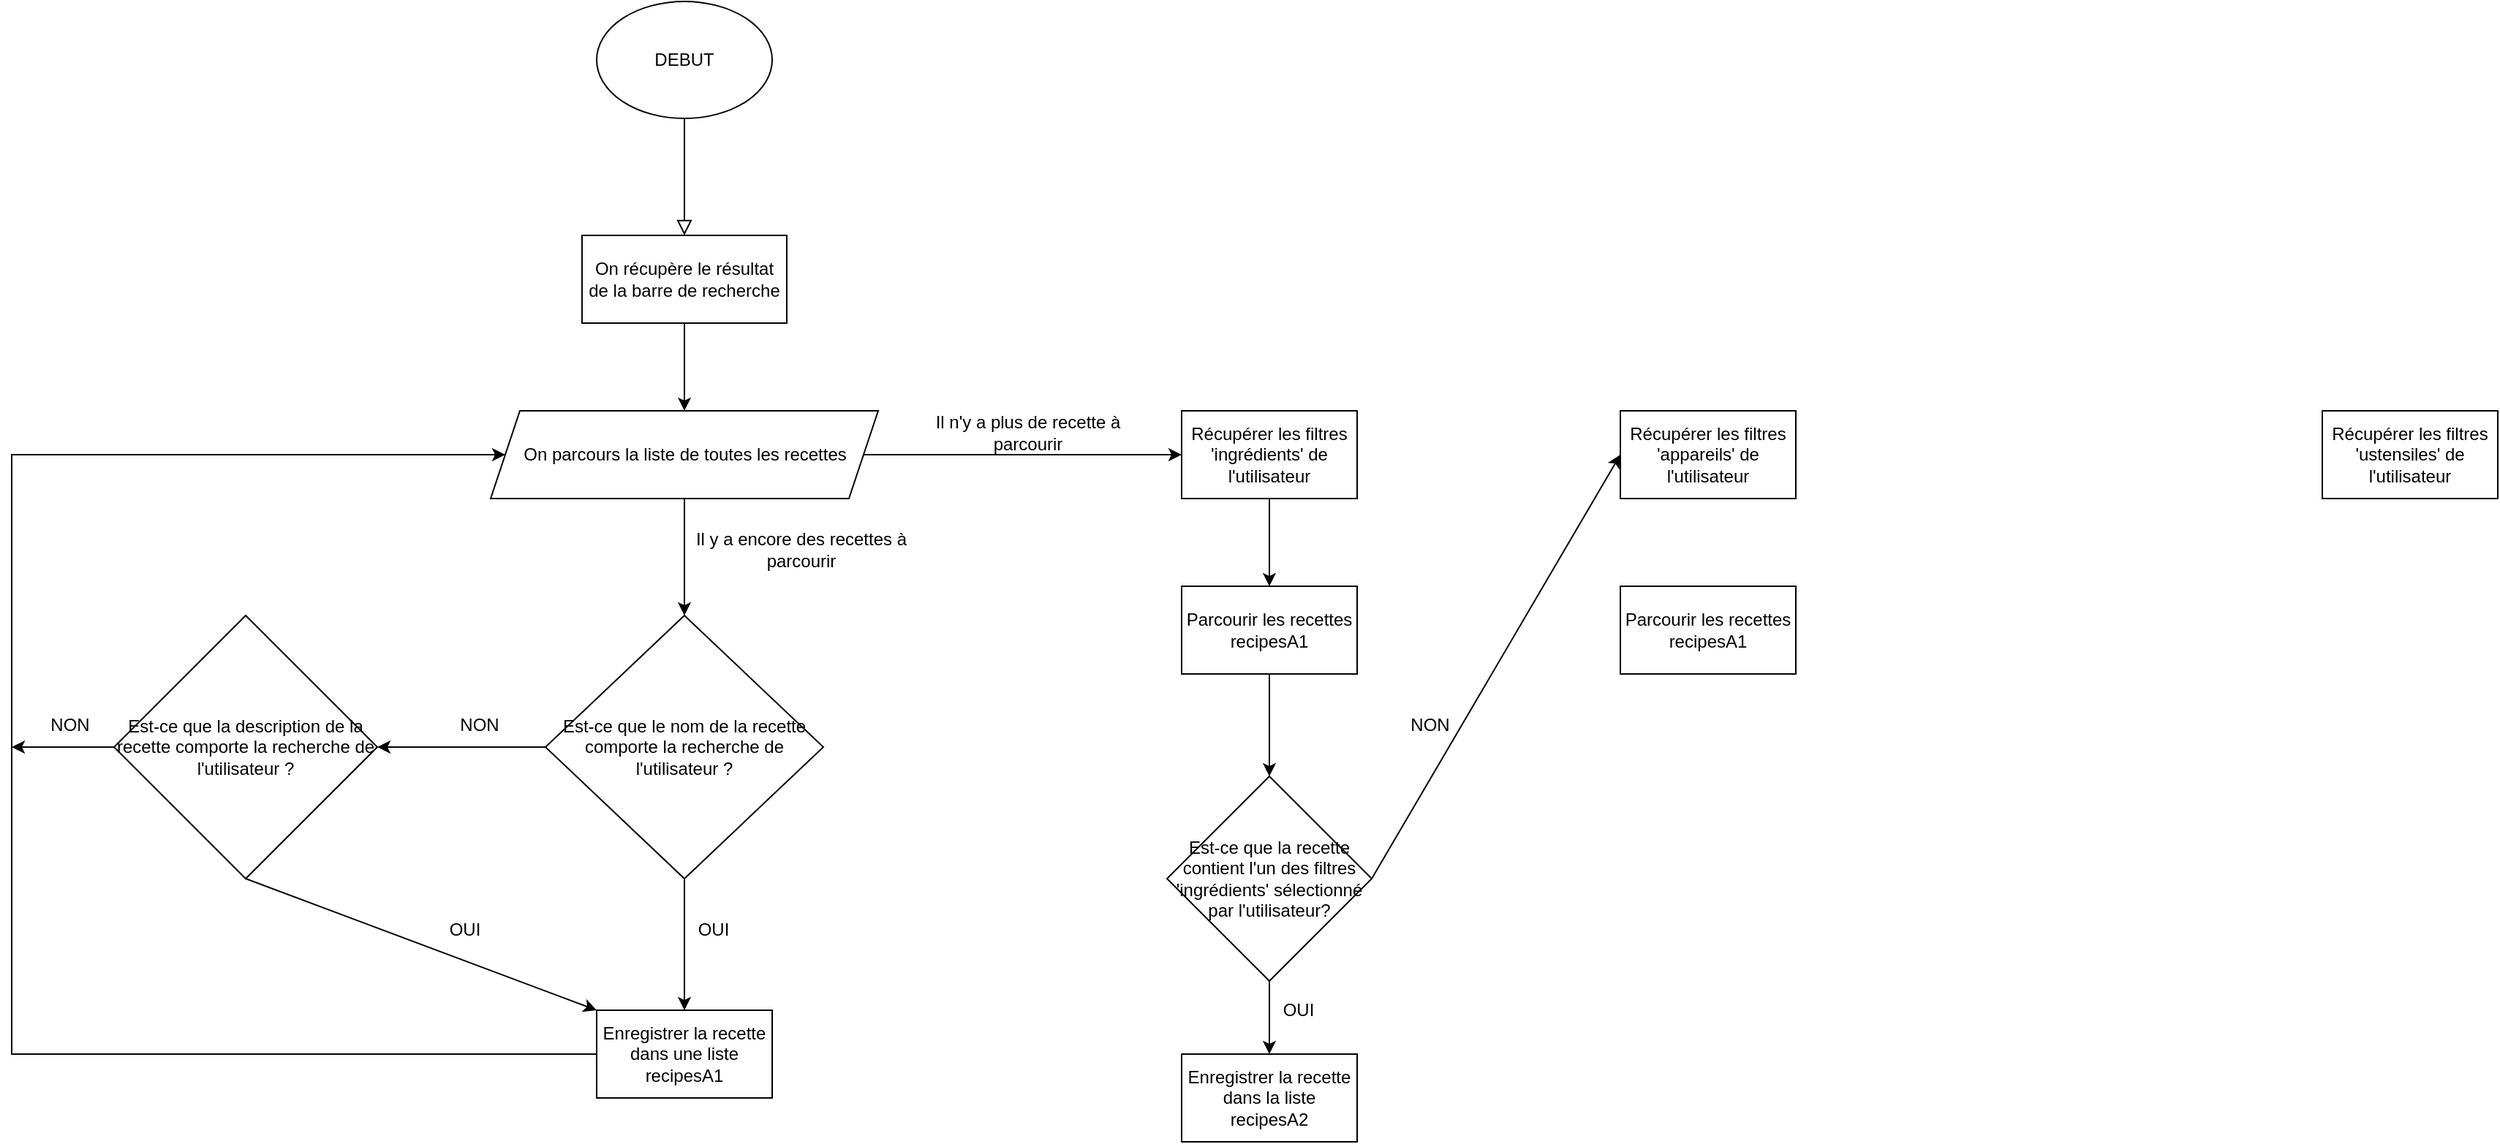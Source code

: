 <mxfile version="22.1.17" type="github">
  <diagram id="C5RBs43oDa-KdzZeNtuy" name="Page-1">
    <mxGraphModel dx="1877" dy="522" grid="1" gridSize="10" guides="1" tooltips="1" connect="1" arrows="1" fold="1" page="1" pageScale="1" pageWidth="827" pageHeight="1169" math="0" shadow="0">
      <root>
        <mxCell id="WIyWlLk6GJQsqaUBKTNV-0" />
        <mxCell id="WIyWlLk6GJQsqaUBKTNV-1" parent="WIyWlLk6GJQsqaUBKTNV-0" />
        <mxCell id="WIyWlLk6GJQsqaUBKTNV-2" value="" style="rounded=0;html=1;jettySize=auto;orthogonalLoop=1;fontSize=11;endArrow=block;endFill=0;endSize=8;strokeWidth=1;shadow=0;labelBackgroundColor=none;edgeStyle=orthogonalEdgeStyle;" parent="WIyWlLk6GJQsqaUBKTNV-1" edge="1">
          <mxGeometry relative="1" as="geometry">
            <mxPoint x="220" y="120" as="sourcePoint" />
            <mxPoint x="220" y="200" as="targetPoint" />
          </mxGeometry>
        </mxCell>
        <mxCell id="Xilps3Jjmm4mwuuj0VUE-0" value="DEBUT" style="ellipse;whiteSpace=wrap;html=1;" vertex="1" parent="WIyWlLk6GJQsqaUBKTNV-1">
          <mxGeometry x="160" y="40" width="120" height="80" as="geometry" />
        </mxCell>
        <mxCell id="Xilps3Jjmm4mwuuj0VUE-5" value="" style="edgeStyle=orthogonalEdgeStyle;rounded=0;orthogonalLoop=1;jettySize=auto;html=1;" edge="1" parent="WIyWlLk6GJQsqaUBKTNV-1" source="Xilps3Jjmm4mwuuj0VUE-2" target="Xilps3Jjmm4mwuuj0VUE-3">
          <mxGeometry relative="1" as="geometry">
            <Array as="points">
              <mxPoint x="220" y="280" />
              <mxPoint x="220" y="280" />
            </Array>
          </mxGeometry>
        </mxCell>
        <mxCell id="Xilps3Jjmm4mwuuj0VUE-2" value="On récupère le résultat de la barre de recherche" style="rounded=0;whiteSpace=wrap;html=1;" vertex="1" parent="WIyWlLk6GJQsqaUBKTNV-1">
          <mxGeometry x="150" y="200" width="140" height="60" as="geometry" />
        </mxCell>
        <mxCell id="Xilps3Jjmm4mwuuj0VUE-9" value="" style="edgeStyle=orthogonalEdgeStyle;rounded=0;orthogonalLoop=1;jettySize=auto;html=1;" edge="1" parent="WIyWlLk6GJQsqaUBKTNV-1" source="Xilps3Jjmm4mwuuj0VUE-3" target="Xilps3Jjmm4mwuuj0VUE-7">
          <mxGeometry relative="1" as="geometry" />
        </mxCell>
        <mxCell id="Xilps3Jjmm4mwuuj0VUE-3" value="On parcours la liste de toutes les recettes" style="shape=parallelogram;perimeter=parallelogramPerimeter;whiteSpace=wrap;html=1;fixedSize=1;" vertex="1" parent="WIyWlLk6GJQsqaUBKTNV-1">
          <mxGeometry x="87.5" y="320" width="265" height="60" as="geometry" />
        </mxCell>
        <mxCell id="Xilps3Jjmm4mwuuj0VUE-12" value="" style="edgeStyle=orthogonalEdgeStyle;rounded=0;orthogonalLoop=1;jettySize=auto;html=1;" edge="1" parent="WIyWlLk6GJQsqaUBKTNV-1" source="Xilps3Jjmm4mwuuj0VUE-7" target="Xilps3Jjmm4mwuuj0VUE-11">
          <mxGeometry relative="1" as="geometry" />
        </mxCell>
        <mxCell id="Xilps3Jjmm4mwuuj0VUE-7" value="Est-ce que le nom de la recette comporte la recherche de l&#39;utilisateur ?" style="rhombus;whiteSpace=wrap;html=1;" vertex="1" parent="WIyWlLk6GJQsqaUBKTNV-1">
          <mxGeometry x="125" y="460" width="190" height="180" as="geometry" />
        </mxCell>
        <mxCell id="Xilps3Jjmm4mwuuj0VUE-10" value="Il y a encore des recettes à parcourir" style="text;html=1;strokeColor=none;fillColor=none;align=center;verticalAlign=middle;whiteSpace=wrap;rounded=0;" vertex="1" parent="WIyWlLk6GJQsqaUBKTNV-1">
          <mxGeometry x="220" y="400" width="160" height="30" as="geometry" />
        </mxCell>
        <mxCell id="Xilps3Jjmm4mwuuj0VUE-24" style="edgeStyle=orthogonalEdgeStyle;rounded=0;orthogonalLoop=1;jettySize=auto;html=1;exitX=0;exitY=0.5;exitDx=0;exitDy=0;entryX=0;entryY=0.5;entryDx=0;entryDy=0;" edge="1" parent="WIyWlLk6GJQsqaUBKTNV-1" source="Xilps3Jjmm4mwuuj0VUE-11" target="Xilps3Jjmm4mwuuj0VUE-3">
          <mxGeometry relative="1" as="geometry">
            <Array as="points">
              <mxPoint x="-240" y="760" />
              <mxPoint x="-240" y="350" />
            </Array>
          </mxGeometry>
        </mxCell>
        <mxCell id="Xilps3Jjmm4mwuuj0VUE-11" value="Enregistrer la recette dans une liste recipesA1" style="rounded=0;whiteSpace=wrap;html=1;" vertex="1" parent="WIyWlLk6GJQsqaUBKTNV-1">
          <mxGeometry x="160" y="730" width="120" height="60" as="geometry" />
        </mxCell>
        <mxCell id="Xilps3Jjmm4mwuuj0VUE-13" value="OUI" style="text;html=1;strokeColor=none;fillColor=none;align=center;verticalAlign=middle;whiteSpace=wrap;rounded=0;" vertex="1" parent="WIyWlLk6GJQsqaUBKTNV-1">
          <mxGeometry x="210" y="660" width="60" height="30" as="geometry" />
        </mxCell>
        <mxCell id="Xilps3Jjmm4mwuuj0VUE-25" value="" style="endArrow=classic;html=1;rounded=0;exitX=0;exitY=0.5;exitDx=0;exitDy=0;" edge="1" parent="WIyWlLk6GJQsqaUBKTNV-1" source="Xilps3Jjmm4mwuuj0VUE-7">
          <mxGeometry width="50" height="50" relative="1" as="geometry">
            <mxPoint x="190" y="600" as="sourcePoint" />
            <mxPoint x="10" y="550" as="targetPoint" />
          </mxGeometry>
        </mxCell>
        <mxCell id="Xilps3Jjmm4mwuuj0VUE-26" value="NON" style="text;html=1;strokeColor=none;fillColor=none;align=center;verticalAlign=middle;whiteSpace=wrap;rounded=0;" vertex="1" parent="WIyWlLk6GJQsqaUBKTNV-1">
          <mxGeometry x="50" y="520" width="60" height="30" as="geometry" />
        </mxCell>
        <mxCell id="Xilps3Jjmm4mwuuj0VUE-27" value="Est-ce que la description de la recette comporte la recherche de l&#39;utilisateur ?" style="rhombus;whiteSpace=wrap;html=1;" vertex="1" parent="WIyWlLk6GJQsqaUBKTNV-1">
          <mxGeometry x="-170" y="460" width="180" height="180" as="geometry" />
        </mxCell>
        <mxCell id="Xilps3Jjmm4mwuuj0VUE-28" value="" style="endArrow=classic;html=1;rounded=0;exitX=0.5;exitY=1;exitDx=0;exitDy=0;entryX=0;entryY=0;entryDx=0;entryDy=0;" edge="1" parent="WIyWlLk6GJQsqaUBKTNV-1" source="Xilps3Jjmm4mwuuj0VUE-27" target="Xilps3Jjmm4mwuuj0VUE-11">
          <mxGeometry width="50" height="50" relative="1" as="geometry">
            <mxPoint x="190" y="600" as="sourcePoint" />
            <mxPoint x="240" y="550" as="targetPoint" />
          </mxGeometry>
        </mxCell>
        <mxCell id="Xilps3Jjmm4mwuuj0VUE-29" value="OUI" style="text;html=1;strokeColor=none;fillColor=none;align=center;verticalAlign=middle;whiteSpace=wrap;rounded=0;" vertex="1" parent="WIyWlLk6GJQsqaUBKTNV-1">
          <mxGeometry x="40" y="660" width="60" height="30" as="geometry" />
        </mxCell>
        <mxCell id="Xilps3Jjmm4mwuuj0VUE-30" value="" style="endArrow=classic;html=1;rounded=0;exitX=0;exitY=0.5;exitDx=0;exitDy=0;" edge="1" parent="WIyWlLk6GJQsqaUBKTNV-1" source="Xilps3Jjmm4mwuuj0VUE-27">
          <mxGeometry width="50" height="50" relative="1" as="geometry">
            <mxPoint x="190" y="600" as="sourcePoint" />
            <mxPoint x="-240" y="550" as="targetPoint" />
          </mxGeometry>
        </mxCell>
        <mxCell id="Xilps3Jjmm4mwuuj0VUE-32" value="NON" style="text;html=1;strokeColor=none;fillColor=none;align=center;verticalAlign=middle;whiteSpace=wrap;rounded=0;" vertex="1" parent="WIyWlLk6GJQsqaUBKTNV-1">
          <mxGeometry x="-230" y="520" width="60" height="30" as="geometry" />
        </mxCell>
        <mxCell id="Xilps3Jjmm4mwuuj0VUE-33" value="Récupérer les filtres &#39;ingrédients&#39; de l&#39;utilisateur" style="rounded=0;whiteSpace=wrap;html=1;" vertex="1" parent="WIyWlLk6GJQsqaUBKTNV-1">
          <mxGeometry x="560" y="320" width="120" height="60" as="geometry" />
        </mxCell>
        <mxCell id="Xilps3Jjmm4mwuuj0VUE-34" value="Récupérer les filtres &#39;appareils&#39; de l&#39;utilisateur" style="rounded=0;whiteSpace=wrap;html=1;" vertex="1" parent="WIyWlLk6GJQsqaUBKTNV-1">
          <mxGeometry x="860" y="320" width="120" height="60" as="geometry" />
        </mxCell>
        <mxCell id="Xilps3Jjmm4mwuuj0VUE-35" value="Récupérer les filtres &#39;ustensiles&#39; de l&#39;utilisateur" style="rounded=0;whiteSpace=wrap;html=1;" vertex="1" parent="WIyWlLk6GJQsqaUBKTNV-1">
          <mxGeometry x="1340" y="320" width="120" height="60" as="geometry" />
        </mxCell>
        <mxCell id="Xilps3Jjmm4mwuuj0VUE-36" value="" style="endArrow=classic;html=1;rounded=0;exitX=1;exitY=0.5;exitDx=0;exitDy=0;entryX=0;entryY=0.5;entryDx=0;entryDy=0;" edge="1" parent="WIyWlLk6GJQsqaUBKTNV-1" source="Xilps3Jjmm4mwuuj0VUE-3" target="Xilps3Jjmm4mwuuj0VUE-33">
          <mxGeometry width="50" height="50" relative="1" as="geometry">
            <mxPoint x="540" y="600" as="sourcePoint" />
            <mxPoint x="590" y="550" as="targetPoint" />
          </mxGeometry>
        </mxCell>
        <mxCell id="Xilps3Jjmm4mwuuj0VUE-37" value="Il n&#39;y a plus de recette à parcourir" style="text;html=1;strokeColor=none;fillColor=none;align=center;verticalAlign=middle;whiteSpace=wrap;rounded=0;" vertex="1" parent="WIyWlLk6GJQsqaUBKTNV-1">
          <mxGeometry x="370" y="320" width="170" height="30" as="geometry" />
        </mxCell>
        <mxCell id="Xilps3Jjmm4mwuuj0VUE-38" value="Parcourir les recettes recipesA1" style="rounded=0;whiteSpace=wrap;html=1;" vertex="1" parent="WIyWlLk6GJQsqaUBKTNV-1">
          <mxGeometry x="560" y="440" width="120" height="60" as="geometry" />
        </mxCell>
        <mxCell id="Xilps3Jjmm4mwuuj0VUE-39" value="" style="endArrow=classic;html=1;rounded=0;exitX=0.5;exitY=1;exitDx=0;exitDy=0;entryX=0.5;entryY=0;entryDx=0;entryDy=0;" edge="1" parent="WIyWlLk6GJQsqaUBKTNV-1" source="Xilps3Jjmm4mwuuj0VUE-33" target="Xilps3Jjmm4mwuuj0VUE-38">
          <mxGeometry width="50" height="50" relative="1" as="geometry">
            <mxPoint x="420" y="600" as="sourcePoint" />
            <mxPoint x="470" y="550" as="targetPoint" />
          </mxGeometry>
        </mxCell>
        <mxCell id="Xilps3Jjmm4mwuuj0VUE-40" value="Est-ce que la recette contient l&#39;un des filtres &#39;ingrédients&#39; sélectionné par l&#39;utilisateur?" style="rhombus;whiteSpace=wrap;html=1;" vertex="1" parent="WIyWlLk6GJQsqaUBKTNV-1">
          <mxGeometry x="550" y="570" width="140" height="140" as="geometry" />
        </mxCell>
        <mxCell id="Xilps3Jjmm4mwuuj0VUE-41" value="" style="endArrow=classic;html=1;rounded=0;exitX=0.5;exitY=1;exitDx=0;exitDy=0;entryX=0.5;entryY=0;entryDx=0;entryDy=0;" edge="1" parent="WIyWlLk6GJQsqaUBKTNV-1" source="Xilps3Jjmm4mwuuj0VUE-38" target="Xilps3Jjmm4mwuuj0VUE-40">
          <mxGeometry width="50" height="50" relative="1" as="geometry">
            <mxPoint x="420" y="600" as="sourcePoint" />
            <mxPoint x="470" y="550" as="targetPoint" />
          </mxGeometry>
        </mxCell>
        <mxCell id="Xilps3Jjmm4mwuuj0VUE-42" value="Enregistrer la recette dans la liste recipesA2" style="rounded=0;whiteSpace=wrap;html=1;" vertex="1" parent="WIyWlLk6GJQsqaUBKTNV-1">
          <mxGeometry x="560" y="760" width="120" height="60" as="geometry" />
        </mxCell>
        <mxCell id="Xilps3Jjmm4mwuuj0VUE-43" value="" style="endArrow=classic;html=1;rounded=0;exitX=0.5;exitY=1;exitDx=0;exitDy=0;entryX=0.5;entryY=0;entryDx=0;entryDy=0;" edge="1" parent="WIyWlLk6GJQsqaUBKTNV-1" source="Xilps3Jjmm4mwuuj0VUE-40" target="Xilps3Jjmm4mwuuj0VUE-42">
          <mxGeometry width="50" height="50" relative="1" as="geometry">
            <mxPoint x="420" y="600" as="sourcePoint" />
            <mxPoint x="470" y="550" as="targetPoint" />
          </mxGeometry>
        </mxCell>
        <mxCell id="Xilps3Jjmm4mwuuj0VUE-44" value="OUI" style="text;html=1;strokeColor=none;fillColor=none;align=center;verticalAlign=middle;whiteSpace=wrap;rounded=0;" vertex="1" parent="WIyWlLk6GJQsqaUBKTNV-1">
          <mxGeometry x="610" y="720" width="60" height="20" as="geometry" />
        </mxCell>
        <mxCell id="Xilps3Jjmm4mwuuj0VUE-45" value="" style="endArrow=classic;html=1;rounded=0;exitX=1;exitY=0.5;exitDx=0;exitDy=0;entryX=0;entryY=0.5;entryDx=0;entryDy=0;" edge="1" parent="WIyWlLk6GJQsqaUBKTNV-1" source="Xilps3Jjmm4mwuuj0VUE-40" target="Xilps3Jjmm4mwuuj0VUE-34">
          <mxGeometry width="50" height="50" relative="1" as="geometry">
            <mxPoint x="700" y="600" as="sourcePoint" />
            <mxPoint x="750" y="550" as="targetPoint" />
          </mxGeometry>
        </mxCell>
        <mxCell id="Xilps3Jjmm4mwuuj0VUE-46" value="NON" style="text;html=1;strokeColor=none;fillColor=none;align=center;verticalAlign=middle;whiteSpace=wrap;rounded=0;" vertex="1" parent="WIyWlLk6GJQsqaUBKTNV-1">
          <mxGeometry x="700" y="520" width="60" height="30" as="geometry" />
        </mxCell>
        <mxCell id="Xilps3Jjmm4mwuuj0VUE-47" value="Parcourir les recettes recipesA1" style="rounded=0;whiteSpace=wrap;html=1;" vertex="1" parent="WIyWlLk6GJQsqaUBKTNV-1">
          <mxGeometry x="860" y="440" width="120" height="60" as="geometry" />
        </mxCell>
      </root>
    </mxGraphModel>
  </diagram>
</mxfile>
